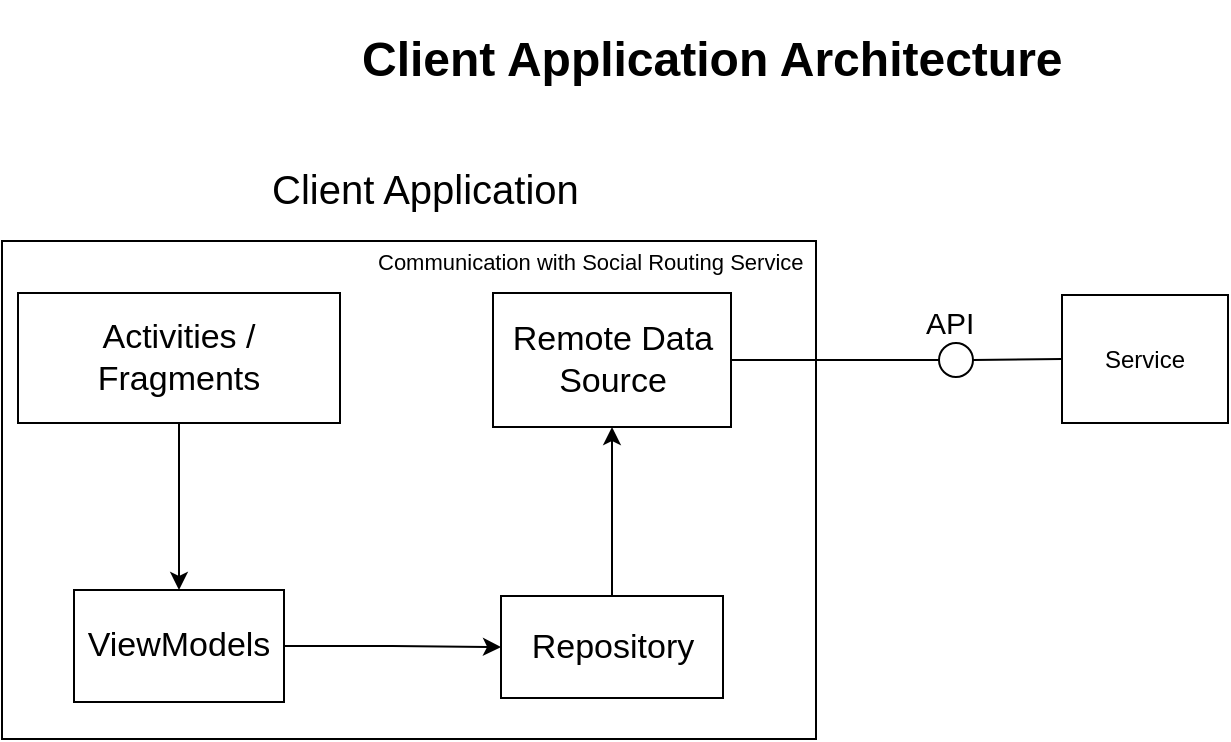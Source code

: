 <mxfile version="10.7.7" type="device"><diagram id="LtpFGqGCuHWdWFi88lGS" name="Page-1"><mxGraphModel dx="1181" dy="547" grid="1" gridSize="10" guides="1" tooltips="1" connect="1" arrows="1" fold="1" page="1" pageScale="1" pageWidth="827" pageHeight="1169" math="0" shadow="0"><root><mxCell id="0"/><mxCell id="1" parent="0"/><mxCell id="nMEGvqvlx5pB7Ifv_LuU-16" value="&lt;h1&gt;Client Application Architecture&lt;/h1&gt;" style="text;html=1;strokeColor=none;fillColor=none;spacing=5;spacingTop=-20;whiteSpace=wrap;overflow=hidden;rounded=0;" vertex="1" parent="1"><mxGeometry x="284.5" y="220" width="380" height="49" as="geometry"/></mxCell><mxCell id="nMEGvqvlx5pB7Ifv_LuU-17" value="" style="group" vertex="1" connectable="0" parent="1"><mxGeometry x="110" y="290" width="613" height="289.5" as="geometry"/></mxCell><mxCell id="nMEGvqvlx5pB7Ifv_LuU-1" value="" style="rounded=0;whiteSpace=wrap;html=1;" vertex="1" parent="nMEGvqvlx5pB7Ifv_LuU-17"><mxGeometry y="40.5" width="407" height="249" as="geometry"/></mxCell><mxCell id="nMEGvqvlx5pB7Ifv_LuU-2" value="&lt;font style=&quot;font-size: 20px&quot;&gt;Client Application&lt;/font&gt;&lt;br style=&quot;font-size: 17px&quot;&gt;" style="text;html=1;resizable=0;points=[];autosize=1;align=left;verticalAlign=top;spacingTop=-4;strokeColor=none;fillColor=none;fontSize=17;" vertex="1" parent="nMEGvqvlx5pB7Ifv_LuU-17"><mxGeometry x="132.5" width="164" height="21" as="geometry"/></mxCell><mxCell id="nMEGvqvlx5pB7Ifv_LuU-3" value="Service" style="rounded=0;whiteSpace=wrap;html=1;strokeColor=#000000;fillColor=none;" vertex="1" parent="nMEGvqvlx5pB7Ifv_LuU-17"><mxGeometry x="530" y="67.5" width="83" height="64" as="geometry"/></mxCell><mxCell id="nMEGvqvlx5pB7Ifv_LuU-4" value="" style="ellipse;whiteSpace=wrap;html=1;aspect=fixed;strokeColor=#000000;fillColor=none;" vertex="1" parent="nMEGvqvlx5pB7Ifv_LuU-17"><mxGeometry x="468.5" y="91.5" width="17" height="17" as="geometry"/></mxCell><mxCell id="nMEGvqvlx5pB7Ifv_LuU-5" value="&lt;font style=&quot;font-size: 15px&quot;&gt;API&lt;/font&gt;" style="text;html=1;resizable=0;points=[];autosize=1;align=left;verticalAlign=top;spacingTop=-4;strokeWidth=1;fontSize=17;" vertex="1" parent="nMEGvqvlx5pB7Ifv_LuU-17"><mxGeometry x="460" y="68.5" width="34" height="20" as="geometry"/></mxCell><mxCell id="nMEGvqvlx5pB7Ifv_LuU-6" value="" style="endArrow=none;html=1;fontSize=17;entryX=1;entryY=0.5;entryDx=0;entryDy=0;exitX=0;exitY=0.5;exitDx=0;exitDy=0;" edge="1" parent="nMEGvqvlx5pB7Ifv_LuU-17" source="nMEGvqvlx5pB7Ifv_LuU-3" target="nMEGvqvlx5pB7Ifv_LuU-4"><mxGeometry width="50" height="50" relative="1" as="geometry"><mxPoint x="630" y="120.5" as="sourcePoint"/><mxPoint x="604" y="156.5" as="targetPoint"/></mxGeometry></mxCell><mxCell id="nMEGvqvlx5pB7Ifv_LuU-8" value="Activities / Fragments&lt;br&gt;" style="rounded=0;whiteSpace=wrap;html=1;strokeColor=#000000;strokeWidth=1;fillColor=none;fontSize=17;" vertex="1" parent="nMEGvqvlx5pB7Ifv_LuU-17"><mxGeometry x="8" y="66.5" width="161" height="65" as="geometry"/></mxCell><mxCell id="nMEGvqvlx5pB7Ifv_LuU-10" value="ViewModels" style="rounded=0;whiteSpace=wrap;html=1;strokeColor=#000000;strokeWidth=1;fillColor=none;fontSize=17;" vertex="1" parent="nMEGvqvlx5pB7Ifv_LuU-17"><mxGeometry x="36" y="215" width="105" height="56" as="geometry"/></mxCell><mxCell id="nMEGvqvlx5pB7Ifv_LuU-7" style="edgeStyle=orthogonalEdgeStyle;rounded=0;orthogonalLoop=1;jettySize=auto;html=1;exitX=0.5;exitY=1;exitDx=0;exitDy=0;entryX=0.5;entryY=0;entryDx=0;entryDy=0;fontSize=17;" edge="1" parent="nMEGvqvlx5pB7Ifv_LuU-17" source="nMEGvqvlx5pB7Ifv_LuU-8" target="nMEGvqvlx5pB7Ifv_LuU-10"><mxGeometry relative="1" as="geometry"/></mxCell><mxCell id="nMEGvqvlx5pB7Ifv_LuU-12" value="Repository" style="rounded=0;whiteSpace=wrap;html=1;strokeColor=#000000;strokeWidth=1;fillColor=none;fontSize=17;" vertex="1" parent="nMEGvqvlx5pB7Ifv_LuU-17"><mxGeometry x="249.5" y="218" width="111" height="51" as="geometry"/></mxCell><mxCell id="nMEGvqvlx5pB7Ifv_LuU-9" style="edgeStyle=orthogonalEdgeStyle;rounded=0;orthogonalLoop=1;jettySize=auto;html=1;entryX=0;entryY=0.5;entryDx=0;entryDy=0;fontSize=17;" edge="1" parent="nMEGvqvlx5pB7Ifv_LuU-17" source="nMEGvqvlx5pB7Ifv_LuU-10" target="nMEGvqvlx5pB7Ifv_LuU-12"><mxGeometry relative="1" as="geometry"/></mxCell><mxCell id="nMEGvqvlx5pB7Ifv_LuU-13" value="Remote Data Source" style="rounded=0;whiteSpace=wrap;html=1;strokeColor=#000000;strokeWidth=1;fillColor=none;fontSize=17;" vertex="1" parent="nMEGvqvlx5pB7Ifv_LuU-17"><mxGeometry x="245.5" y="66.5" width="119" height="67" as="geometry"/></mxCell><mxCell id="nMEGvqvlx5pB7Ifv_LuU-11" style="edgeStyle=orthogonalEdgeStyle;rounded=0;orthogonalLoop=1;jettySize=auto;html=1;entryX=0.5;entryY=1;entryDx=0;entryDy=0;fontSize=17;" edge="1" parent="nMEGvqvlx5pB7Ifv_LuU-17" source="nMEGvqvlx5pB7Ifv_LuU-12" target="nMEGvqvlx5pB7Ifv_LuU-13"><mxGeometry relative="1" as="geometry"/></mxCell><mxCell id="nMEGvqvlx5pB7Ifv_LuU-14" value="" style="endArrow=none;html=1;fontSize=17;entryX=0;entryY=0.5;entryDx=0;entryDy=0;exitX=1;exitY=0.5;exitDx=0;exitDy=0;" edge="1" parent="nMEGvqvlx5pB7Ifv_LuU-17" source="nMEGvqvlx5pB7Ifv_LuU-13" target="nMEGvqvlx5pB7Ifv_LuU-4"><mxGeometry width="50" height="50" relative="1" as="geometry"><mxPoint x="451" y="144.5" as="sourcePoint"/><mxPoint x="501" y="94.5" as="targetPoint"/></mxGeometry></mxCell><mxCell id="nMEGvqvlx5pB7Ifv_LuU-15" value="&lt;font style=&quot;font-size: 11px&quot;&gt;Communication with Social Routing Service&lt;/font&gt;&lt;br&gt;" style="text;html=1;resizable=0;points=[];autosize=1;align=left;verticalAlign=top;spacingTop=-4;fontSize=17;" vertex="1" parent="nMEGvqvlx5pB7Ifv_LuU-17"><mxGeometry x="185.5" y="37" width="222" height="22" as="geometry"/></mxCell></root></mxGraphModel></diagram></mxfile>